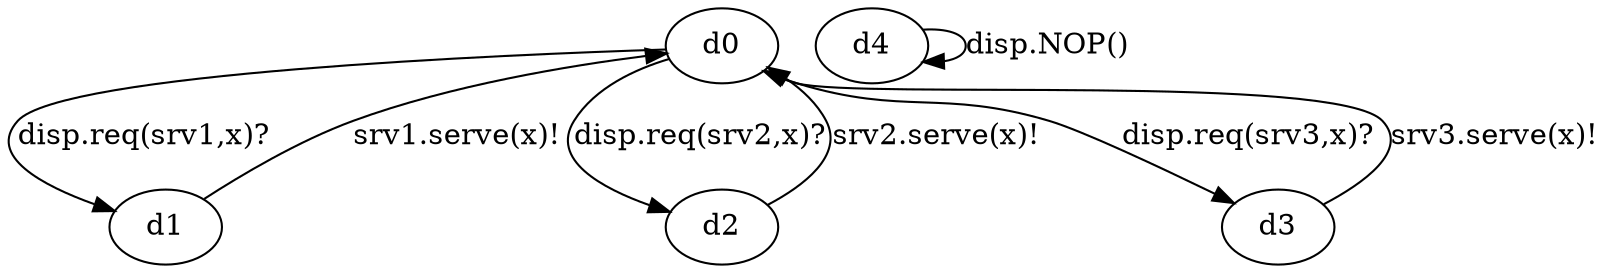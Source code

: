 digraph { 
d0->d1[label= "disp.req(srv1,x)?"];d1->d0[label= "srv1.serve(x)!"];d0->d2[label= "disp.req(srv2,x)?"];d2->d0[label= "srv2.serve(x)!"];d0->d3[label= "disp.req(srv3,x)?"];d3->d0[label= "srv3.serve(x)!"];d4->d4[label= "disp.NOP()"];
}
